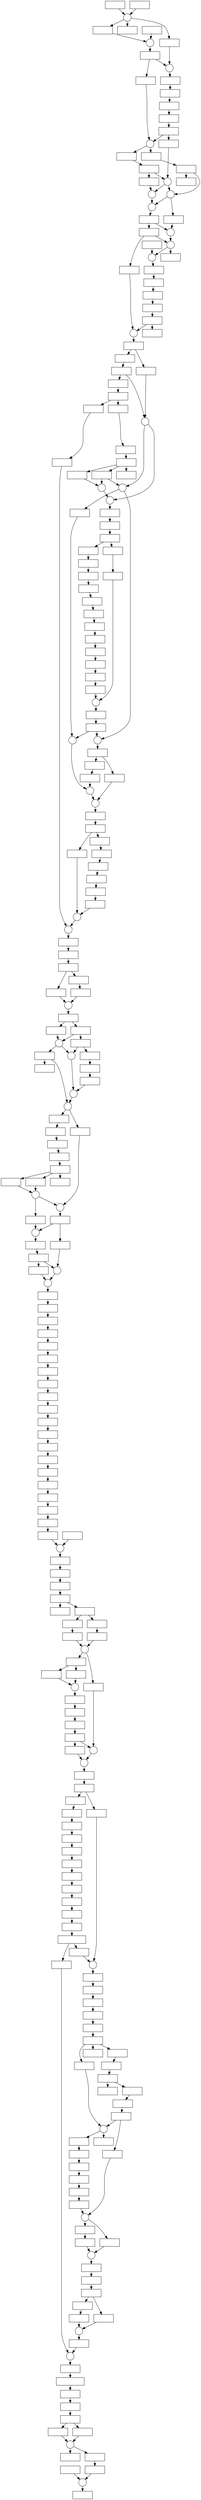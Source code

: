 digraph "monotone-viz"
{
  graph [ranksep="0.25"] ;
  node [label=""] ;
  node [shape=box, width = 1.000000, height = 0.388889] ;
  "040ebb72c5f0c99c1c9675699a8d0ba7eabe0f71" ;
  "0476f60d2861a00955438d30cc72a6ea767b62d6" ;
  "05510c9e5236dcbd895cfc38ece8657d4ab80b7e" ;
  "07b58d2bb24260d225e7a90785dd5b9f4e02d1f6" ;
  "080ee093eb6d7c90888796128f50957659e79361" ;
  "0a34124440fc3822d85f2734e8ef812365faf056" ;
  "0abab2a67f3a4367cfd9b95ac448ac8bf301efeb" ;
  "0b5815b1b28b76e33e7c916fb8671aa0d7d29802" ;
  "0babed9b3766abde1450820516e155a6dccdb394" ;
  "0d53349ddb2728ddf1342cdfe69810840bef5252" ;
  "0d6e22fa2a59bb3dae7ec106c264bdfecd23183a" ;
  "0f06cb33c103c9cc1bf352170d26552d9a767574" ;
  "0f4e7bb3e726c468d7669e97a4474b012e5bf19b" ;
  "0ff64459eb141c693a5ef25eac4e91b8c104336a" ;
  "10c6c2ba4e0e3fdd9fd5a5426eee155e17568288" ;
  "1125b0c7388815ff0252e5d360ffbcaa3aab47f4" ;
  "11f015f795c53851dcfb69946bb3fb2fe0109981" ;
  "1232bf88de30adbb17c4469bc6df20b41d7fcf77" ;
  "1476420aff237c0c3f99a2eb295dffa1942b0e4b" ;
  "15f0c620b7e35edcebf961bd954230e62e481db8" ;
  "161846887551b183fc44a38d436b83c87e2d8898" ;
  "17da5b560adef7c64d1a56c64021f237668f3bf2" ;
  "184cc3078b0970758c44f63a2f4e8378474b3ab5" ;
  "18728d789ff76153a04e5f39df1ceb9d4c5ecb5b" ;
  "198e9ece970b4ba85df69b0d3c35763c13b683d9" ;
  "1a84c48322fbab0ebdf1d824918f67c6ff109f10" ;
  "1a8afa25119c9c88dfd031c7fd834f6f99507ecf" ;
  "1aecddc6c82d8777d59182e5bada25eb3c53439f" ;
  "1f1214cce709f906b363d9981a1d3fe0849f1428" ;
  "1f28e7fd203af9ae785353b555f5bf83aa93b02c" ;
  "1f38b848eb70b3a0fab8ec4b9cfb33b160c128e6" ;
  "201865bdf90c29bd7320f4b177aedf69e18a0b6c" ;
  "2171d59b42aecf7ea82da81f2cfa7dae993aca45" ;
  "22c93bf74dc7964c462343392f1351df0c6a8a9f" ;
  "242526ef6de1b29c99af279796962202810de936" ;
  "2913f951a9b32aad037cecbacf0967fb15f0c858" ;
  "2a3bc237570e98a72f244503fb20fd24045e750a" ;
  "2a5edced15709300ba6d36b9194e214bc742b611" ;
  "2da92deb94cb5eed0a3d243cc15b8a1af2060253" ;
  "2da995c97cb3b095438b7683a5438ac14bef6565" ;
  "2f495222753d2649c3ae08718bd4f70328a0598e" ;
  "2fa8595b4d5e46b7db6cf5e029c3d8a7f66d29db" ;
  "2ffe07201993b0a112e2a2e4a7eb0faadce58f27" ;
  "330226908bd09cd9ec30104cc1c3724dd1c64c75" ;
  "34104b4f6e92270dc01313963985463a1a804123" ;
  "34695bf4b60893fa006401a574f613399a18a732" ;
  "349cba3a5a942dd832dc376249a05f0994bb8387" ;
  "379e75b9c4142389b0d0983ab209a00486c79176" ;
  "3836166c60e4ab6cbdceb302f0958b09a7f51992" ;
  "3a7ccb2898fbd5ae4c670bef40bb080849bb2bdb" ;
  "3c8d08bd9a99133679758fd4bd58ad0c00e99214" ;
  "3e33a2984f353ebdf3c7040394b5e821f44d282b" ;
  "3e8ce4163d86ae905e572304def56bb3df952230" ;
  "3ed44e41b6047258d7d471ceefc250f5d9962027" ;
  "3edc4f6c18a389f15d82086b473a2fe4c17b0523" ;
  "3f59de89ac0f6e4c6f41d8e0d96030ba8aa7d8e0" ;
  "3fd27d17d158d802bae354650b29c4857d300b7d" ;
  "41ba2378790c7937e8e46c8c9ed59658178d8a71" ;
  "424e1cf5155ae4473250978ae6b7e44e12775741" ;
  "43f1f7d80ac31a317f93e7379442eec46e499d3c" ;
  "4513a8e58980d8d46cc4aa1be6acc8870aa9ddcc" ;
  "45e335e89fbb33897ac9ead5a162e392d008cc6e" ;
  "46013a53e7e1f27c7be1e4089825d0b4de8872e3" ;
  "461c5dc33e94d1ab77c91d025a3c870836ef9a6f" ;
  "46dd749bd778dc053a98382b84338b635f2e6805" ;
  "46e79897e3cbbf90d253d0b798eaec81de4b77a6" ;
  "480e86117612575907fb0302a57ac6cffcc88ed6" ;
  "4a2b5a818b584a00cb09e5a820e99d6c5ce6a5ae" ;
  "4c3909f6c8ec3bc4820b77fcc10b751ea1358ac8" ;
  "4dccb3ca42f793c7bbd07a59eaa497511d966f27" ;
  "4e408d289fcce0543750092cce75edb264ff9230" ;
  "50041d6eb6ae10f4b9501c556bcb85fec162a9a0" ;
  "5475d4cba773600738c6c404b8fda7b0aa05f907" ;
  "54ecf6cf085c63cc3dbc96cd6704a52e4e76b0c1" ;
  "57f58c0faae2addca6f41f22400098d14ebc1296" ;
  "5a85d8e334f7b950a59419beb018e6d8ec7f06e1" ;
  "5f0326c5cd9fa00ba6116fd75bacdf00b95b5c67" ;
  "63361f1c30b0d8e84bbe32b758414e36fdb786e6" ;
  "64f02e83453a17194aceb956f6a3c50e03f57c01" ;
  "66fe9bc643448e5369fd82e5c235c1158afd2297" ;
  "69b28a7e882273cf3771f5ae6da397ee6dc2e113" ;
  "6a8e52e519bb097ed1a3ac0c30c5f43401bb6e42" ;
  "6ae0f55bd126d9eca9e740b20d40d8e3d1090d85" ;
  "6d6b152582351436cef4c8021cf86080acd80b81" ;
  "6d81e67d2280000259fcdcaa5fe2fccca93e5715" ;
  "6ed4f2bff517a429f3b4d17368028cee17cd150d" ;
  "70230559a9f88f2df47217c4cc6a27d8a3160a45" ;
  "720f3cf44afed9e3580aa96b3d2067c8e4c311f9" ;
  "766116316ed9a8eb11c1023949ea4bf8ed20d0e1" ;
  "76e258cbfd07a8a72856d493d292b55b356c8ccc" ;
  "777d3979be52c05f686edf57ad160611e9efae78" ;
  "77ef9a2989aae5e9ad7844c1d30c759118c68ed5" ;
  "78500353f43d154c3f97c37a5908a3fe419a257c" ;
  "7ac4fa1ee120a3a46bfa10fb791fdd75f015ea35" ;
  "7bf6c45fc77ccc78a61da5d1656f451b797a4165" ;
  "7ca8bcec608aa42e82c12a9fa91f7a61b64a3fc3" ;
  "7da8a5b514db306d7897be4f5b5e08787198e486" ;
  "7f7ddfdeaaa5c1f0257ba1ee6e858472d2c849af" ;
  "80d9f5b91c15209d763cf9704554011525380aba" ;
  "82f8de0b76fe48f55a5bb39b7aca931a6cc9cf19" ;
  "8313738ccc7884cf79fb1b3b66fe418f61b1e07a" ;
  "8408a13972919de636dd4b1d4c279d3156a50226" ;
  "8430bbb2ceb2e334748f4db790064b77d8c33598" ;
  "84326b08549d3ec19135600f437a6b5346a225ca" ;
  "843c41f94e6f18be7bd60f688c8bd2a8b3695624" ;
  "852525cb46c3c10969a6b95c2af75f090cbdf796" ;
  "852ec3229dba8831b69aad3f1296c7f05e14dce1" ;
  "87662952163c2e33ddbd38b5e93e28fd581e460b" ;
  "88ecc8defcde02f5d92cd4763dc93e104b1b6c1e" ;
  "8b205b55e07269fcf57a2896f81002a8a355e244" ;
  "8b25d939b6042b9d25645ef1d3abc77c67493f41" ;
  "8cc12c764e623f97f6ed7879deb0073460aa217d" ;
  "8d88bfe982b21e4d39d0a6311eaedbcf9e1f1e1e" ;
  "909d15f3717fe1405c16c429e3991fea93a05d45" ;
  "909db8e7eec54883864d892b8439513994b4bd38" ;
  "917526a2db49bd943222be2994436846a37f9828" ;
  "93907be535ce06c8d69270006261158843e1fe96" ;
  "949dccef23cf727c3e12eec52b33b58fd4014ddc" ;
  "94f8ecff17c051478a5c7707ecc7bf747efe24aa" ;
  "9585003f5b0f61252b37af0e919d61aafefcccd1" ;
  "95899d272ab89f5804cdbee5371400be54977dae" ;
  "96bc8f5b45defa1ee7cbc1e67e443b2055e74e5d" ;
  "96cadeffbf56102018baa43daebecdf81653e13b" ;
  "974a99000c5b1491bb87a777a19ddbd936349fd3" ;
  "999702f683cbaf0bf78b7bb8bd3b92f61143ff77" ;
  "9a07978b4c5f15041096fecc6b4e7a91af3f90e5" ;
  "9bbef0b36a5b26f371132d6359279867146f6aff" ;
  "9c54c04e70b22da8b318f3b2c7c8e01095950e80" ;
  "9db3d392d234e10f0d12b792b1e8c2c3640c5c3d" ;
  "9e2b92b54d39e34a7aed8c103fabc2b84ab63963" ;
  "9e8cc109933f1832f62fed6d63b19746af3ea2a5" ;
  "a12108115b1ba91ab5bc3cb58700f35c93fa18b0" ;
  "a48da73bc5f3cf2d7c45bce0abb6466526f2c306" ;
  "a7f4952f6ed8518c24c06c45a69891eed4a05a73" ;
  "a7fbf80bccb52e9238b1928b2a45a533dd558903" ;
  "aa2e51212852125458ac0f3ffca25ac8f8853cad" ;
  "aa55209dc7aed988d549e3f0b869111c3d37df19" ;
  "adcb6814dfa4e5cfc578dfd47595d83d42ea35ee" ;
  "add275e5fdb0824361d4a2fa15049281e7ada52e" ;
  "ae107ea87b39700def1589acbd0cc048bde2abd4" ;
  "af53f9edc10f072734e526a5f28848d9396b1c2a" ;
  "b0e70f5785dda454a2525255c60d39867c522f9a" ;
  "b1475e5482f7e20f5b4e6eb9b737e5e124ef77cc" ;
  "b1ba5ae45d6071193bed30bfe5139b1ead3747b2" ;
  "b1cec3176fd56af29275c2b620f8766b4382eec8" ;
  "b2f8b71bd97fbe79f46cee486f25c65850e5cbda" ;
  "b549070f1e2d6c550b118672048fe1aa8ad1d2a4" ;
  "b6617e1b3fb9496a9aedf733e6f463a49c3475e8" ;
  "bbc612f48fa121e2cb062c273fce8bbaaf23cd14" ;
  "bcbbd3a7d2254820320d6aa2672f9eac8406a25f" ;
  "bd17dfdd8efa2f95fb7976446809215e80475089" ;
  "c0aeaec98b3252f78e226de4fac383e196006ee3" ;
  "c2de1dbfe651d26a0d0a33d43c50444583c5dad8" ;
  "c387a09736423176ef98ed3049ea3fc98429c11c" ;
  "c47748c78b02224bb26693992713bec8f2c0e132" ;
  "c55df619fe2c5195c236f8d67f99ab05dd5d03a4" ;
  "c7b1f8774900b7533f412c679793003bed133098" ;
  "c8284bfdadeae01d02c71956fa7f5cc69f7e1d80" ;
  "c9da91621461074e4b8c6dfcc26e71b3e88a1cde" ;
  "c9ffb585ebfb2bc748ac0245d9b7c59ffd234f1c" ;
  "ca23b892055464acca32b0348b20b5fedd742567" ;
  "ca97ae08099137963173a4f9a3b021a170cfd978" ;
  "ca9e27455b19faae0b4381613a18dec47a46b1de" ;
  "cad7f615101f590c24ebfb61eff7106921c07150" ;
  "cbad3c291b6bfeab8b03a9851f41208ddfb2baf5" ;
  "ce09d40deb86ac02d52d1933ce6a10f0abaf5d0a" ;
  "ce561e1b7363860920f13475281150d71b4c47dc" ;
  "cf47b20159f4f5edb098fe094f7f205ee3b99114" ;
  "cf554a6d9cbed5b6b61d92ca704f063d063db59d" ;
  "d00f13872563f43cb7992d99b8118c98e28178a0" ;
  "d13faf545169fbdc10498f908a65ef88d74bd4f8" ;
  "d1ccfb99708d282df86ae0a582d8b545f39061f4" ;
  "d24b59732a5b3293592457cba013c8f8b716a875" ;
  "d2c4c09652d976e13691eb122650fd06c250c998" ;
  "d2d539af06eb22be04aabb884b41704320311761" ;
  "d7fe15cca8511fd68ca7b826153c491d1c8e9e55" ;
  "da98d1c63644cb30105323de4ad19c1b85c9251c" ;
  "dbf1e19b76649288d265283404f8a63c2a6fda9c" ;
  "dbf38fd6d5265df467a88a468d110bcc039c2367" ;
  "dd4fd4621afa622d8ec3cb4da71f50e504e8da5c" ;
  "ddafd71028e3fe6338dc5645bb0d8dcbac3f61d7" ;
  "e071526ac9b3f68d869dba38d365a7d3c1dee781" ;
  "e1324a4f515691b89da79ac2d251b7f6d97c91be" ;
  "e4293b600058fbd5bfe2840074380ba37200d8df" ;
  "e4c54735444aff308036f60d0fc2e59fd47ab46d" ;
  "e5407c17e0e11a218354b9a619e9c8a8b3f1e6f5" ;
  "e66fd70699161ca686282023656ffea37df9a327" ;
  "e6bce8abbeedf2addb38f7215c725a17e10326a7" ;
  "e6e85001b7aeed7e6d913e27130fd42d9b3273ff" ;
  "e81541ab929d3fbc5af0240966066387f7cb5c0a" ;
  "e82382ccb5787a7d341a73bf6664c0fcab04baca" ;
  "e9050a52aca116caf5d1859785856358b32548fd" ;
  "e933dbf7a01b9061a42bb9b094b07a39a6b85fcf" ;
  "ea1ae26a9be7c89e8f8641c78c08488f96b7d38e" ;
  "ea4d30c70b38ca16d9ce861394847b0b9665e837" ;
  "ea98022bb6c2cc439e13202582cc09e59559429e" ;
  "f081254ddf35408daac703add6d6c6091bfc5071" ;
  "f18abebdb994c4c72fb9c0d19c166876664fe366" ;
  "f4298c8c4fd8b3910152fb2b3207e6c57fa7db41" ;
  "f46afd0822508f8aa8d2b91f52105e741d801fc6" ;
  "f5192e3462317ea5f6be6df6226d28f39c5610cd" ;
  "f67a803c86790a0b7e9314c90a1269990358d9bb" ;
  "f8cbaacd6172e24de840a4b9326ca1ed58a92f54" ;
  "f912077852473f431a451da7d2e4b2402dabe442" ;
  "f954b59c8835e2fdf9842b9e67a0a26ddd5f5dc4" ;
  "faedacd72b287a5d15d1c7a7c753d4076d131ecb" ;
  "fb0e168379d4fd990a9e800bb821ea3bba824f67" ;
  "fe0a490a602c46a6c3e0668da5df58dd1c6ab1ea" ;
  "ff4211218fda1c066b669b9a6bdf91a4cd44da9f" ;
  "7a4832143b3146ca89f5cb91e0e571d05e29d4b9" [width = 1.41667] ;
  "ddc6546051abf6475c40a3fdba272e2f82a40e94" [width = 1.41667] ;
  node [shape=circle, width = 0.388889, height = 0.388889] ;
  "029698fc606ca1a582118f3214a735ad2afbd87f" ;
  "04766db8e363880fd1d50692d793661d9f4fdcf4" ;
  "184259296d94033bb62d0775bb0288efefe917d1" ;
  "19d65d2a007f5435e0b2b2a31e796fad7e4677c9" ;
  "1b02f20a7da045ed9341fa84f8c8b5187e85a5e0" ;
  "269ae5d8ade5e06e908c35daceaf5fd644c9e758" ;
  "31dc9889d2a9a1fecc4acf1abb8703aec3ea9113" ;
  "328fc288f8bfb5934b7f4998646075fbf24b77a0" ;
  "3ace4b3c641e37e75ec1075446ed53da14366474" ;
  "4414107ba9795428d6fa457355d39d4d040dcfae" ;
  "44b979e9198d8365fd041e8de60837136958de50" ;
  "477bfc9cc10e39725d3de0bfc199df19d54a223d" ;
  "51ee874dead671aaa2ad00fd001bd340176728f1" ;
  "65235b660e96b3c5f41cca142ab93f97c7178796" ;
  "686bad2129bc3b75b2e74df2f1bdcd74c86bdc68" ;
  "6c12b62baa30a1abbe32e8d0463337b8a03eb8af" ;
  "6dbb420cf3c5c737025ed560e4a78630bcb38c7f" ;
  "764d710205aaaa16064234311742814b7c21e81f" ;
  "821bdbb6e7dccef5f2565788534566306f400601" ;
  "8f2d1906d6e8dcb6a3b46ef018d1305fed2be024" ;
  "922b6dce814be6829a0f4334b055313717dc2cbd" ;
  "93dabf141b8aeb3cc5b0c14c80bedbebec0be114" ;
  "953470ec92a0f8b13cde384ce5b50a5622a4a14d" ;
  "97294a6260b662c53124a79e85c13139511bb472" ;
  "97595a2f1ea4f2b5481627c010e17b8f1dde99ba" ;
  "9876dec7bf61b6f9052654dc10a97efafbf2c747" ;
  "9978630d8442e03b510d8d3c6ad38f666932fdf6" ;
  "9b49fc5e7431595b512ab3683a6a70771b181791" ;
  "9e1b20859366f2e00e634c7e2a84c3da43283ee1" ;
  "a65e6c5f1971b7b3a387fe9bb60a788da30d22ac" ;
  "a8010107fe1682afbc7157fc8cad69a29cf9bfb7" ;
  "b173b86b5764159ecddb767345e7bf474fcc3e3e" ;
  "b9fc8abe22a7cf0cc078580623458e92fe6501fe" ;
  "ba4bb293e9630c176dad776c1fabfca53c1992be" ;
  "c1e4a141800f0d0eea93512508ae34c4f6a1dc19" ;
  "c3b70b47741c60cae1c9eddb2cba0d2ccfbfe7c4" ;
  "c7263c0b196c0e53e3cafac609f1cabcabe26516" ;
  "c99c5bbc9244035e6ad7a5a4f6e4a15e38727d1a" ;
  "cef7a2d9c06e0b96648cce7980c5e700b93f5add" ;
  "dab9738fd4dcd3dd63ff47d48c329121fb51ff22" ;
  "e3f24d942d75f9e7f26fe0fe28e56d86d5be0bc3" ;
  "e54870f025bdb6d829a7326b55b495fd88cffb62" ;
  "e9428d616a7169946b2d9e57541b38c0ec24f210" ;
  "f0eecd8bc9e0a7836267930fdd67fcc074c61081" ;
  "fab371cba3059245d5eca32853375a3ce4e5a369" ;
  "fef0902161339786df4b1d7a9ab10a59d1a42c12" ;
  subgraph heads {
    rank = sink ;
  }
  "029698fc606ca1a582118f3214a735ad2afbd87f" -> "040ebb72c5f0c99c1c9675699a8d0ba7eabe0f71" ;
  "029698fc606ca1a582118f3214a735ad2afbd87f" -> "c1e4a141800f0d0eea93512508ae34c4f6a1dc19" ;
  "040ebb72c5f0c99c1c9675699a8d0ba7eabe0f71" -> "46013a53e7e1f27c7be1e4089825d0b4de8872e3" [weight = 4] ;
  "040ebb72c5f0c99c1c9675699a8d0ba7eabe0f71" -> "8f2d1906d6e8dcb6a3b46ef018d1305fed2be024" ;
  "04766db8e363880fd1d50692d793661d9f4fdcf4" -> "87662952163c2e33ddbd38b5e93e28fd581e460b" ;
  "0476f60d2861a00955438d30cc72a6ea767b62d6" -> "ff4211218fda1c066b669b9a6bdf91a4cd44da9f" ;
  "07b58d2bb24260d225e7a90785dd5b9f4e02d1f6" -> "e9428d616a7169946b2d9e57541b38c0ec24f210" ;
  "080ee093eb6d7c90888796128f50957659e79361" -> "6d81e67d2280000259fcdcaa5fe2fccca93e5715" ;
  "080ee093eb6d7c90888796128f50957659e79361" -> "9978630d8442e03b510d8d3c6ad38f666932fdf6" ;
  "0a34124440fc3822d85f2734e8ef812365faf056" -> "949dccef23cf727c3e12eec52b33b58fd4014ddc" ;
  "0abab2a67f3a4367cfd9b95ac448ac8bf301efeb" -> "349cba3a5a942dd832dc376249a05f0994bb8387" ;
  "0b5815b1b28b76e33e7c916fb8671aa0d7d29802" -> "764d710205aaaa16064234311742814b7c21e81f" ;
  "0b5815b1b28b76e33e7c916fb8671aa0d7d29802" -> "b9fc8abe22a7cf0cc078580623458e92fe6501fe" ;
  "0babed9b3766abde1450820516e155a6dccdb394" -> "43f1f7d80ac31a317f93e7379442eec46e499d3c" ;
  "0babed9b3766abde1450820516e155a6dccdb394" -> "76e258cbfd07a8a72856d493d292b55b356c8ccc" ;
  "0d53349ddb2728ddf1342cdfe69810840bef5252" -> "8430bbb2ceb2e334748f4db790064b77d8c33598" ;
  "0d6e22fa2a59bb3dae7ec106c264bdfecd23183a" -> "b1475e5482f7e20f5b4e6eb9b737e5e124ef77cc" ;
  "0f06cb33c103c9cc1bf352170d26552d9a767574" -> "18728d789ff76153a04e5f39df1ceb9d4c5ecb5b" ;
  "0f4e7bb3e726c468d7669e97a4474b012e5bf19b" -> "04766db8e363880fd1d50692d793661d9f4fdcf4" ;
  "0ff64459eb141c693a5ef25eac4e91b8c104336a" -> "c9ffb585ebfb2bc748ac0245d9b7c59ffd234f1c" ;
  "10c6c2ba4e0e3fdd9fd5a5426eee155e17568288" -> "974a99000c5b1491bb87a777a19ddbd936349fd3" ;
  "1125b0c7388815ff0252e5d360ffbcaa3aab47f4" -> "1b02f20a7da045ed9341fa84f8c8b5187e85a5e0" ;
  "11f015f795c53851dcfb69946bb3fb2fe0109981" -> "3fd27d17d158d802bae354650b29c4857d300b7d" ;
  "1232bf88de30adbb17c4469bc6df20b41d7fcf77" -> "97595a2f1ea4f2b5481627c010e17b8f1dde99ba" ;
  "1476420aff237c0c3f99a2eb295dffa1942b0e4b" -> "ca9e27455b19faae0b4381613a18dec47a46b1de" ;
  "15f0c620b7e35edcebf961bd954230e62e481db8" -> "2a5edced15709300ba6d36b9194e214bc742b611" ;
  "161846887551b183fc44a38d436b83c87e2d8898" -> "3e33a2984f353ebdf3c7040394b5e821f44d282b" ;
  "17da5b560adef7c64d1a56c64021f237668f3bf2" -> "31dc9889d2a9a1fecc4acf1abb8703aec3ea9113" ;
  "184259296d94033bb62d0775bb0288efefe917d1" -> "8313738ccc7884cf79fb1b3b66fe418f61b1e07a" ;
  "184cc3078b0970758c44f63a2f4e8378474b3ab5" -> "cf554a6d9cbed5b6b61d92ca704f063d063db59d" ;
  "18728d789ff76153a04e5f39df1ceb9d4c5ecb5b" -> "3edc4f6c18a389f15d82086b473a2fe4c17b0523" ;
  "18728d789ff76153a04e5f39df1ceb9d4c5ecb5b" -> "4dccb3ca42f793c7bbd07a59eaa497511d966f27" [weight = 4] ;
  "18728d789ff76153a04e5f39df1ceb9d4c5ecb5b" -> "b1ba5ae45d6071193bed30bfe5139b1ead3747b2" ;
  "198e9ece970b4ba85df69b0d3c35763c13b683d9" -> "1a84c48322fbab0ebdf1d824918f67c6ff109f10" ;
  "19d65d2a007f5435e0b2b2a31e796fad7e4677c9" -> "777d3979be52c05f686edf57ad160611e9efae78" ;
  "1a84c48322fbab0ebdf1d824918f67c6ff109f10" -> "d2d539af06eb22be04aabb884b41704320311761" ;
  "1a8afa25119c9c88dfd031c7fd834f6f99507ecf" -> "4414107ba9795428d6fa457355d39d4d040dcfae" ;
  "1a8afa25119c9c88dfd031c7fd834f6f99507ecf" -> "c47748c78b02224bb26693992713bec8f2c0e132" ;
  "1aecddc6c82d8777d59182e5bada25eb3c53439f" -> "22c93bf74dc7964c462343392f1351df0c6a8a9f" [weight = 4] ;
  "1aecddc6c82d8777d59182e5bada25eb3c53439f" -> "77ef9a2989aae5e9ad7844c1d30c759118c68ed5" [weight = 4] ;
  "1b02f20a7da045ed9341fa84f8c8b5187e85a5e0" -> "ddafd71028e3fe6338dc5645bb0d8dcbac3f61d7" ;
  "1f1214cce709f906b363d9981a1d3fe0849f1428" -> "cef7a2d9c06e0b96648cce7980c5e700b93f5add" ;
  "1f1214cce709f906b363d9981a1d3fe0849f1428" -> "f46afd0822508f8aa8d2b91f52105e741d801fc6" [weight = 4] ;
  "1f28e7fd203af9ae785353b555f5bf83aa93b02c" -> "c7b1f8774900b7533f412c679793003bed133098" ;
  "1f38b848eb70b3a0fab8ec4b9cfb33b160c128e6" -> "2a3bc237570e98a72f244503fb20fd24045e750a" ;
  "201865bdf90c29bd7320f4b177aedf69e18a0b6c" -> "6c12b62baa30a1abbe32e8d0463337b8a03eb8af" ;
  "201865bdf90c29bd7320f4b177aedf69e18a0b6c" -> "8cc12c764e623f97f6ed7879deb0073460aa217d" ;
  "2171d59b42aecf7ea82da81f2cfa7dae993aca45" -> "080ee093eb6d7c90888796128f50957659e79361" ;
  "22c93bf74dc7964c462343392f1351df0c6a8a9f" -> "0f06cb33c103c9cc1bf352170d26552d9a767574" [minlen = 5] ;
  "242526ef6de1b29c99af279796962202810de936" -> "cad7f615101f590c24ebfb61eff7106921c07150" ;
  "269ae5d8ade5e06e908c35daceaf5fd644c9e758" -> "0a34124440fc3822d85f2734e8ef812365faf056" ;
  "2913f951a9b32aad037cecbacf0967fb15f0c858" -> "7ac4fa1ee120a3a46bfa10fb791fdd75f015ea35" ;
  "2a3bc237570e98a72f244503fb20fd24045e750a" -> "379e75b9c4142389b0d0983ab209a00486c79176" ;
  "2a5edced15709300ba6d36b9194e214bc742b611" -> "e6e85001b7aeed7e6d913e27130fd42d9b3273ff" ;
  "2da92deb94cb5eed0a3d243cc15b8a1af2060253" -> "477bfc9cc10e39725d3de0bfc199df19d54a223d" ;
  "2da995c97cb3b095438b7683a5438ac14bef6565" -> "07b58d2bb24260d225e7a90785dd5b9f4e02d1f6" ;
  "2f495222753d2649c3ae08718bd4f70328a0598e" -> "ea98022bb6c2cc439e13202582cc09e59559429e" ;
  "2fa8595b4d5e46b7db6cf5e029c3d8a7f66d29db" -> "10c6c2ba4e0e3fdd9fd5a5426eee155e17568288" ;
  "2ffe07201993b0a112e2a2e4a7eb0faadce58f27" -> "9e1b20859366f2e00e634c7e2a84c3da43283ee1" ;
  "31dc9889d2a9a1fecc4acf1abb8703aec3ea9113" -> "8d88bfe982b21e4d39d0a6311eaedbcf9e1f1e1e" [weight = 4] ;
  "31dc9889d2a9a1fecc4acf1abb8703aec3ea9113" -> "a12108115b1ba91ab5bc3cb58700f35c93fa18b0" ;
  "328fc288f8bfb5934b7f4998646075fbf24b77a0" -> "05510c9e5236dcbd895cfc38ece8657d4ab80b7e" [weight = 4] ;
  "328fc288f8bfb5934b7f4998646075fbf24b77a0" -> "2da92deb94cb5eed0a3d243cc15b8a1af2060253" ;
  "328fc288f8bfb5934b7f4998646075fbf24b77a0" -> "96bc8f5b45defa1ee7cbc1e67e443b2055e74e5d" ;
  "330226908bd09cd9ec30104cc1c3724dd1c64c75" -> "e9428d616a7169946b2d9e57541b38c0ec24f210" ;
  "34104b4f6e92270dc01313963985463a1a804123" -> "269ae5d8ade5e06e908c35daceaf5fd644c9e758" ;
  "34695bf4b60893fa006401a574f613399a18a732" -> "97595a2f1ea4f2b5481627c010e17b8f1dde99ba" ;
  "349cba3a5a942dd832dc376249a05f0994bb8387" -> "b173b86b5764159ecddb767345e7bf474fcc3e3e" ;
  "379e75b9c4142389b0d0983ab209a00486c79176" -> "0f4e7bb3e726c468d7669e97a4474b012e5bf19b" ;
  "379e75b9c4142389b0d0983ab209a00486c79176" -> "45e335e89fbb33897ac9ead5a162e392d008cc6e" ;
  "3836166c60e4ab6cbdceb302f0958b09a7f51992" -> "41ba2378790c7937e8e46c8c9ed59658178d8a71" ;
  "3836166c60e4ab6cbdceb302f0958b09a7f51992" -> "5a85d8e334f7b950a59419beb018e6d8ec7f06e1" ;
  "3836166c60e4ab6cbdceb302f0958b09a7f51992" -> "c9da91621461074e4b8c6dfcc26e71b3e88a1cde" [weight = 4] ;
  "3a7ccb2898fbd5ae4c670bef40bb080849bb2bdb" -> "66fe9bc643448e5369fd82e5c235c1158afd2297" ;
  "3ace4b3c641e37e75ec1075446ed53da14366474" -> "ca23b892055464acca32b0348b20b5fedd742567" ;
  "3c8d08bd9a99133679758fd4bd58ad0c00e99214" -> "d24b59732a5b3293592457cba013c8f8b716a875" ;
  "3e33a2984f353ebdf3c7040394b5e821f44d282b" -> "2ffe07201993b0a112e2a2e4a7eb0faadce58f27" ;
  "3e33a2984f353ebdf3c7040394b5e821f44d282b" -> "843c41f94e6f18be7bd60f688c8bd2a8b3695624" ;
  "3e8ce4163d86ae905e572304def56bb3df952230" -> "44b979e9198d8365fd041e8de60837136958de50" ;
  "3ed44e41b6047258d7d471ceefc250f5d9962027" -> "2171d59b42aecf7ea82da81f2cfa7dae993aca45" ;
  "3ed44e41b6047258d7d471ceefc250f5d9962027" -> "88ecc8defcde02f5d92cd4763dc93e104b1b6c1e" ;
  "3edc4f6c18a389f15d82086b473a2fe4c17b0523" -> "93dabf141b8aeb3cc5b0c14c80bedbebec0be114" ;
  "3edc4f6c18a389f15d82086b473a2fe4c17b0523" -> "953470ec92a0f8b13cde384ce5b50a5622a4a14d" ;
  "3f59de89ac0f6e4c6f41d8e0d96030ba8aa7d8e0" -> "e54870f025bdb6d829a7326b55b495fd88cffb62" ;
  "3fd27d17d158d802bae354650b29c4857d300b7d" -> "c3b70b47741c60cae1c9eddb2cba0d2ccfbfe7c4" ;
  "41ba2378790c7937e8e46c8c9ed59658178d8a71" -> "1476420aff237c0c3f99a2eb295dffa1942b0e4b" ;
  "424e1cf5155ae4473250978ae6b7e44e12775741" -> "184259296d94033bb62d0775bb0288efefe917d1" ;
  "43f1f7d80ac31a317f93e7379442eec46e499d3c" -> "54ecf6cf085c63cc3dbc96cd6704a52e4e76b0c1" ;
  "4414107ba9795428d6fa457355d39d4d040dcfae" -> "f0eecd8bc9e0a7836267930fdd67fcc074c61081" ;
  "44b979e9198d8365fd041e8de60837136958de50" -> "9876dec7bf61b6f9052654dc10a97efafbf2c747" ;
  "45e335e89fbb33897ac9ead5a162e392d008cc6e" -> "adcb6814dfa4e5cfc578dfd47595d83d42ea35ee" ;
  "461c5dc33e94d1ab77c91d025a3c870836ef9a6f" -> "f8cbaacd6172e24de840a4b9326ca1ed58a92f54" ;
  "46dd749bd778dc053a98382b84338b635f2e6805" -> "4c3909f6c8ec3bc4820b77fcc10b751ea1358ac8" ;
  "46e79897e3cbbf90d253d0b798eaec81de4b77a6" -> "a48da73bc5f3cf2d7c45bce0abb6466526f2c306" ;
  "477bfc9cc10e39725d3de0bfc199df19d54a223d" -> "999702f683cbaf0bf78b7bb8bd3b92f61143ff77" ;
  "480e86117612575907fb0302a57ac6cffcc88ed6" -> "19d65d2a007f5435e0b2b2a31e796fad7e4677c9" ;
  "4c3909f6c8ec3bc4820b77fcc10b751ea1358ac8" -> "c7263c0b196c0e53e3cafac609f1cabcabe26516" ;
  "4e408d289fcce0543750092cce75edb264ff9230" -> "a8010107fe1682afbc7157fc8cad69a29cf9bfb7" ;
  "50041d6eb6ae10f4b9501c556bcb85fec162a9a0" -> "3a7ccb2898fbd5ae4c670bef40bb080849bb2bdb" ;
  "51ee874dead671aaa2ad00fd001bd340176728f1" -> "686bad2129bc3b75b2e74df2f1bdcd74c86bdc68" ;
  "5475d4cba773600738c6c404b8fda7b0aa05f907" -> "65235b660e96b3c5f41cca142ab93f97c7178796" ;
  "54ecf6cf085c63cc3dbc96cd6704a52e4e76b0c1" -> "f081254ddf35408daac703add6d6c6091bfc5071" ;
  "57f58c0faae2addca6f41f22400098d14ebc1296" -> "029698fc606ca1a582118f3214a735ad2afbd87f" ;
  "57f58c0faae2addca6f41f22400098d14ebc1296" -> "e9050a52aca116caf5d1859785856358b32548fd" ;
  "5a85d8e334f7b950a59419beb018e6d8ec7f06e1" -> "6c12b62baa30a1abbe32e8d0463337b8a03eb8af" ;
  "5f0326c5cd9fa00ba6116fd75bacdf00b95b5c67" -> "9e1b20859366f2e00e634c7e2a84c3da43283ee1" ;
  "63361f1c30b0d8e84bbe32b758414e36fdb786e6" -> "d00f13872563f43cb7992d99b8118c98e28178a0" ;
  "64f02e83453a17194aceb956f6a3c50e03f57c01" -> "9b49fc5e7431595b512ab3683a6a70771b181791" ;
  "65235b660e96b3c5f41cca142ab93f97c7178796" -> "19d65d2a007f5435e0b2b2a31e796fad7e4677c9" ;
  "66fe9bc643448e5369fd82e5c235c1158afd2297" -> "917526a2db49bd943222be2994436846a37f9828" ;
  "686bad2129bc3b75b2e74df2f1bdcd74c86bdc68" -> "9c54c04e70b22da8b318f3b2c7c8e01095950e80" ;
  "69b28a7e882273cf3771f5ae6da397ee6dc2e113" -> "686bad2129bc3b75b2e74df2f1bdcd74c86bdc68" ;
  "6a8e52e519bb097ed1a3ac0c30c5f43401bb6e42" -> "9a07978b4c5f15041096fecc6b4e7a91af3f90e5" ;
  "6ae0f55bd126d9eca9e740b20d40d8e3d1090d85" -> "b173b86b5764159ecddb767345e7bf474fcc3e3e" ;
  "6c12b62baa30a1abbe32e8d0463337b8a03eb8af" -> "cbad3c291b6bfeab8b03a9851f41208ddfb2baf5" ;
  "6c12b62baa30a1abbe32e8d0463337b8a03eb8af" -> "d7fe15cca8511fd68ca7b826153c491d1c8e9e55" [weight = 4] ;
  "6d81e67d2280000259fcdcaa5fe2fccca93e5715" -> "1aecddc6c82d8777d59182e5bada25eb3c53439f" ;
  "6dbb420cf3c5c737025ed560e4a78630bcb38c7f" -> "821bdbb6e7dccef5f2565788534566306f400601" ;
  "6ed4f2bff517a429f3b4d17368028cee17cd150d" -> "4414107ba9795428d6fa457355d39d4d040dcfae" ;
  "70230559a9f88f2df47217c4cc6a27d8a3160a45" -> "e82382ccb5787a7d341a73bf6664c0fcab04baca" [weight = 4] ;
  "70230559a9f88f2df47217c4cc6a27d8a3160a45" -> "fef0902161339786df4b1d7a9ab10a59d1a42c12" ;
  "720f3cf44afed9e3580aa96b3d2067c8e4c311f9" -> "9585003f5b0f61252b37af0e919d61aafefcccd1" ;
  "764d710205aaaa16064234311742814b7c21e81f" -> "44b979e9198d8365fd041e8de60837136958de50" ;
  "766116316ed9a8eb11c1023949ea4bf8ed20d0e1" -> "477bfc9cc10e39725d3de0bfc199df19d54a223d" ;
  "76e258cbfd07a8a72856d493d292b55b356c8ccc" -> "330226908bd09cd9ec30104cc1c3724dd1c64c75" ;
  "777d3979be52c05f686edf57ad160611e9efae78" -> "bcbbd3a7d2254820320d6aa2672f9eac8406a25f" ;
  "77ef9a2989aae5e9ad7844c1d30c759118c68ed5" -> "faedacd72b287a5d15d1c7a7c753d4076d131ecb" [minlen = 5] ;
  "78500353f43d154c3f97c37a5908a3fe419a257c" -> "70230559a9f88f2df47217c4cc6a27d8a3160a45" ;
  "7a4832143b3146ca89f5cb91e0e571d05e29d4b9" -> "242526ef6de1b29c99af279796962202810de936" ;
  "7ac4fa1ee120a3a46bfa10fb791fdd75f015ea35" -> "201865bdf90c29bd7320f4b177aedf69e18a0b6c" ;
  "7bf6c45fc77ccc78a61da5d1656f451b797a4165" -> "6dbb420cf3c5c737025ed560e4a78630bcb38c7f" ;
  "7ca8bcec608aa42e82c12a9fa91f7a61b64a3fc3" -> "63361f1c30b0d8e84bbe32b758414e36fdb786e6" ;
  "7da8a5b514db306d7897be4f5b5e08787198e486" -> "3ace4b3c641e37e75ec1075446ed53da14366474" ;
  "7f7ddfdeaaa5c1f0257ba1ee6e858472d2c849af" -> "852ec3229dba8831b69aad3f1296c7f05e14dce1" ;
  "7f7ddfdeaaa5c1f0257ba1ee6e858472d2c849af" -> "ce09d40deb86ac02d52d1933ce6a10f0abaf5d0a" ;
  "80d9f5b91c15209d763cf9704554011525380aba" -> "84326b08549d3ec19135600f437a6b5346a225ca" ;
  "821bdbb6e7dccef5f2565788534566306f400601" -> "1a8afa25119c9c88dfd031c7fd834f6f99507ecf" ;
  "82f8de0b76fe48f55a5bb39b7aca931a6cc9cf19" -> "93907be535ce06c8d69270006261158843e1fe96" ;
  "8313738ccc7884cf79fb1b3b66fe418f61b1e07a" -> "f5192e3462317ea5f6be6df6226d28f39c5610cd" ;
  "8408a13972919de636dd4b1d4c279d3156a50226" -> "aa2e51212852125458ac0f3ffca25ac8f8853cad" ;
  "8430bbb2ceb2e334748f4db790064b77d8c33598" -> "4513a8e58980d8d46cc4aa1be6acc8870aa9ddcc" [weight = 4] ;
  "8430bbb2ceb2e334748f4db790064b77d8c33598" -> "fb0e168379d4fd990a9e800bb821ea3bba824f67" ;
  "84326b08549d3ec19135600f437a6b5346a225ca" -> "0babed9b3766abde1450820516e155a6dccdb394" ;
  "843c41f94e6f18be7bd60f688c8bd2a8b3695624" -> "6a8e52e519bb097ed1a3ac0c30c5f43401bb6e42" ;
  "852525cb46c3c10969a6b95c2af75f090cbdf796" -> "c55df619fe2c5195c236f8d67f99ab05dd5d03a4" ;
  "852ec3229dba8831b69aad3f1296c7f05e14dce1" -> "9876dec7bf61b6f9052654dc10a97efafbf2c747" ;
  "87662952163c2e33ddbd38b5e93e28fd581e460b" -> "57f58c0faae2addca6f41f22400098d14ebc1296" ;
  "87662952163c2e33ddbd38b5e93e28fd581e460b" -> "b0e70f5785dda454a2525255c60d39867c522f9a" ;
  "88ecc8defcde02f5d92cd4763dc93e104b1b6c1e" -> "9978630d8442e03b510d8d3c6ad38f666932fdf6" ;
  "8b205b55e07269fcf57a2896f81002a8a355e244" -> "a8010107fe1682afbc7157fc8cad69a29cf9bfb7" ;
  "8b25d939b6042b9d25645ef1d3abc77c67493f41" -> "328fc288f8bfb5934b7f4998646075fbf24b77a0" ;
  "8cc12c764e623f97f6ed7879deb0073460aa217d" -> "97294a6260b662c53124a79e85c13139511bb472" ;
  "8f2d1906d6e8dcb6a3b46ef018d1305fed2be024" -> "15f0c620b7e35edcebf961bd954230e62e481db8" ;
  "8f2d1906d6e8dcb6a3b46ef018d1305fed2be024" -> "3f59de89ac0f6e4c6f41d8e0d96030ba8aa7d8e0" ;
  "909d15f3717fe1405c16c429e3991fea93a05d45" -> "31dc9889d2a9a1fecc4acf1abb8703aec3ea9113" ;
  "909db8e7eec54883864d892b8439513994b4bd38" -> "bd17dfdd8efa2f95fb7976446809215e80475089" ;
  "917526a2db49bd943222be2994436846a37f9828" -> "add275e5fdb0824361d4a2fa15049281e7ada52e" ;
  "922b6dce814be6829a0f4334b055313717dc2cbd" -> "1f38b848eb70b3a0fab8ec4b9cfb33b160c128e6" ;
  "93907be535ce06c8d69270006261158843e1fe96" -> "a7fbf80bccb52e9238b1928b2a45a533dd558903" ;
  "93dabf141b8aeb3cc5b0c14c80bedbebec0be114" -> "b9fc8abe22a7cf0cc078580623458e92fe6501fe" ;
  "93dabf141b8aeb3cc5b0c14c80bedbebec0be114" -> "e4293b600058fbd5bfe2840074380ba37200d8df" ;
  "949dccef23cf727c3e12eec52b33b58fd4014ddc" -> "7ca8bcec608aa42e82c12a9fa91f7a61b64a3fc3" ;
  "94f8ecff17c051478a5c7707ecc7bf747efe24aa" -> "b1cec3176fd56af29275c2b620f8766b4382eec8" ;
  "953470ec92a0f8b13cde384ce5b50a5622a4a14d" -> "fab371cba3059245d5eca32853375a3ce4e5a369" ;
  "9585003f5b0f61252b37af0e919d61aafefcccd1" -> "ba4bb293e9630c176dad776c1fabfca53c1992be" ;
  "95899d272ab89f5804cdbee5371400be54977dae" -> "1125b0c7388815ff0252e5d360ffbcaa3aab47f4" ;
  "95899d272ab89f5804cdbee5371400be54977dae" -> "bbc612f48fa121e2cb062c273fce8bbaaf23cd14" ;
  "96bc8f5b45defa1ee7cbc1e67e443b2055e74e5d" -> "a65e6c5f1971b7b3a387fe9bb60a788da30d22ac" ;
  "96cadeffbf56102018baa43daebecdf81653e13b" -> "ce561e1b7363860920f13475281150d71b4c47dc" ;
  "97294a6260b662c53124a79e85c13139511bb472" -> "0abab2a67f3a4367cfd9b95ac448ac8bf301efeb" ;
  "97294a6260b662c53124a79e85c13139511bb472" -> "6ae0f55bd126d9eca9e740b20d40d8e3d1090d85" ;
  "974a99000c5b1491bb87a777a19ddbd936349fd3" -> "46dd749bd778dc053a98382b84338b635f2e6805" ;
  "97595a2f1ea4f2b5481627c010e17b8f1dde99ba" -> "6d6b152582351436cef4c8021cf86080acd80b81" [weight = 4] ;
  "9876dec7bf61b6f9052654dc10a97efafbf2c747" -> "161846887551b183fc44a38d436b83c87e2d8898" ;
  "9978630d8442e03b510d8d3c6ad38f666932fdf6" -> "93dabf141b8aeb3cc5b0c14c80bedbebec0be114" ;
  "9978630d8442e03b510d8d3c6ad38f666932fdf6" -> "fab371cba3059245d5eca32853375a3ce4e5a369" ;
  "999702f683cbaf0bf78b7bb8bd3b92f61143ff77" -> "a65e6c5f1971b7b3a387fe9bb60a788da30d22ac" ;
  "999702f683cbaf0bf78b7bb8bd3b92f61143ff77" -> "f912077852473f431a451da7d2e4b2402dabe442" ;
  "9a07978b4c5f15041096fecc6b4e7a91af3f90e5" -> "0476f60d2861a00955438d30cc72a6ea767b62d6" ;
  "9b49fc5e7431595b512ab3683a6a70771b181791" -> "6dbb420cf3c5c737025ed560e4a78630bcb38c7f" ;
  "9b49fc5e7431595b512ab3683a6a70771b181791" -> "fef0902161339786df4b1d7a9ab10a59d1a42c12" ;
  "9bbef0b36a5b26f371132d6359279867146f6aff" -> "51ee874dead671aaa2ad00fd001bd340176728f1" ;
  "9c54c04e70b22da8b318f3b2c7c8e01095950e80" -> "94f8ecff17c051478a5c7707ecc7bf747efe24aa" ;
  "9db3d392d234e10f0d12b792b1e8c2c3640c5c3d" -> "7a4832143b3146ca89f5cb91e0e571d05e29d4b9" ;
  "9e1b20859366f2e00e634c7e2a84c3da43283ee1" -> "922b6dce814be6829a0f4334b055313717dc2cbd" ;
  "9e2b92b54d39e34a7aed8c103fabc2b84ab63963" -> "af53f9edc10f072734e526a5f28848d9396b1c2a" ;
  "9e8cc109933f1832f62fed6d63b19746af3ea2a5" -> "184cc3078b0970758c44f63a2f4e8378474b3ab5" ;
  "a12108115b1ba91ab5bc3cb58700f35c93fa18b0" -> "34695bf4b60893fa006401a574f613399a18a732" ;
  "a48da73bc5f3cf2d7c45bce0abb6466526f2c306" -> "96cadeffbf56102018baa43daebecdf81653e13b" ;
  "a65e6c5f1971b7b3a387fe9bb60a788da30d22ac" -> "ae107ea87b39700def1589acbd0cc048bde2abd4" ;
  "a7f4952f6ed8518c24c06c45a69891eed4a05a73" -> "2f495222753d2649c3ae08718bd4f70328a0598e" ;
  "a7fbf80bccb52e9238b1928b2a45a533dd558903" -> "720f3cf44afed9e3580aa96b3d2067c8e4c311f9" ;
  "a7fbf80bccb52e9238b1928b2a45a533dd558903" -> "e66fd70699161ca686282023656ffea37df9a327" ;
  "a8010107fe1682afbc7157fc8cad69a29cf9bfb7" -> "7da8a5b514db306d7897be4f5b5e08787198e486" ;
  "a8010107fe1682afbc7157fc8cad69a29cf9bfb7" -> "e54870f025bdb6d829a7326b55b495fd88cffb62" ;
  "aa2e51212852125458ac0f3ffca25ac8f8853cad" -> "c99c5bbc9244035e6ad7a5a4f6e4a15e38727d1a" ;
  "aa55209dc7aed988d549e3f0b869111c3d37df19" -> "d13faf545169fbdc10498f908a65ef88d74bd4f8" ;
  "adcb6814dfa4e5cfc578dfd47595d83d42ea35ee" -> "04766db8e363880fd1d50692d793661d9f4fdcf4" ;
  "add275e5fdb0824361d4a2fa15049281e7ada52e" -> "dbf38fd6d5265df467a88a468d110bcc039c2367" ;
  "ae107ea87b39700def1589acbd0cc048bde2abd4" -> "e5407c17e0e11a218354b9a619e9c8a8b3f1e6f5" ;
  "af53f9edc10f072734e526a5f28848d9396b1c2a" -> "ea4d30c70b38ca16d9ce861394847b0b9665e837" ;
  "b0e70f5785dda454a2525255c60d39867c522f9a" -> "029698fc606ca1a582118f3214a735ad2afbd87f" ;
  "b1475e5482f7e20f5b4e6eb9b737e5e124ef77cc" -> "c3b70b47741c60cae1c9eddb2cba0d2ccfbfe7c4" ;
  "b173b86b5764159ecddb767345e7bf474fcc3e3e" -> "82f8de0b76fe48f55a5bb39b7aca931a6cc9cf19" ;
  "b1ba5ae45d6071193bed30bfe5139b1ead3747b2" -> "953470ec92a0f8b13cde384ce5b50a5622a4a14d" ;
  "b1cec3176fd56af29275c2b620f8766b4382eec8" -> "f954b59c8835e2fdf9842b9e67a0a26ddd5f5dc4" ;
  "b2f8b71bd97fbe79f46cee486f25c65850e5cbda" -> "50041d6eb6ae10f4b9501c556bcb85fec162a9a0" ;
  "b549070f1e2d6c550b118672048fe1aa8ad1d2a4" -> "dab9738fd4dcd3dd63ff47d48c329121fb51ff22" ;
  "b6617e1b3fb9496a9aedf733e6f463a49c3475e8" -> "3c8d08bd9a99133679758fd4bd58ad0c00e99214" ;
  "b9fc8abe22a7cf0cc078580623458e92fe6501fe" -> "7f7ddfdeaaa5c1f0257ba1ee6e858472d2c849af" ;
  "ba4bb293e9630c176dad776c1fabfca53c1992be" -> "e1324a4f515691b89da79ac2d251b7f6d97c91be" ;
  "bbc612f48fa121e2cb062c273fce8bbaaf23cd14" -> "1b02f20a7da045ed9341fa84f8c8b5187e85a5e0" ;
  "bcbbd3a7d2254820320d6aa2672f9eac8406a25f" -> "c8284bfdadeae01d02c71956fa7f5cc69f7e1d80" ;
  "bcbbd3a7d2254820320d6aa2672f9eac8406a25f" -> "da98d1c63644cb30105323de4ad19c1b85c9251c" ;
  "bd17dfdd8efa2f95fb7976446809215e80475089" -> "7bf6c45fc77ccc78a61da5d1656f451b797a4165" ;
  "bd17dfdd8efa2f95fb7976446809215e80475089" -> "9b49fc5e7431595b512ab3683a6a70771b181791" ;
  "c1e4a141800f0d0eea93512508ae34c4f6a1dc19" -> "c99c5bbc9244035e6ad7a5a4f6e4a15e38727d1a" ;
  "c2de1dbfe651d26a0d0a33d43c50444583c5dad8" -> "17da5b560adef7c64d1a56c64021f237668f3bf2" ;
  "c2de1dbfe651d26a0d0a33d43c50444583c5dad8" -> "909d15f3717fe1405c16c429e3991fea93a05d45" ;
  "c387a09736423176ef98ed3049ea3fc98429c11c" -> "dbf1e19b76649288d265283404f8a63c2a6fda9c" ;
  "c3b70b47741c60cae1c9eddb2cba0d2ccfbfe7c4" -> "5475d4cba773600738c6c404b8fda7b0aa05f907" ;
  "c3b70b47741c60cae1c9eddb2cba0d2ccfbfe7c4" -> "95899d272ab89f5804cdbee5371400be54977dae" ;
  "c47748c78b02224bb26693992713bec8f2c0e132" -> "e933dbf7a01b9061a42bb9b094b07a39a6b85fcf" ;
  "c47748c78b02224bb26693992713bec8f2c0e132" -> "f0eecd8bc9e0a7836267930fdd67fcc074c61081" ;
  "c55df619fe2c5195c236f8d67f99ab05dd5d03a4" -> "0d53349ddb2728ddf1342cdfe69810840bef5252" ;
  "c7263c0b196c0e53e3cafac609f1cabcabe26516" -> "852525cb46c3c10969a6b95c2af75f090cbdf796" ;
  "c7b1f8774900b7533f412c679793003bed133098" -> "97294a6260b662c53124a79e85c13139511bb472" ;
  "c8284bfdadeae01d02c71956fa7f5cc69f7e1d80" -> "269ae5d8ade5e06e908c35daceaf5fd644c9e758" ;
  "c99c5bbc9244035e6ad7a5a4f6e4a15e38727d1a" -> "8f2d1906d6e8dcb6a3b46ef018d1305fed2be024" ;
  "c9ffb585ebfb2bc748ac0245d9b7c59ffd234f1c" -> "a7f4952f6ed8518c24c06c45a69891eed4a05a73" ;
  "ca23b892055464acca32b0348b20b5fedd742567" -> "ca97ae08099137963173a4f9a3b021a170cfd978" ;
  "ca97ae08099137963173a4f9a3b021a170cfd978" -> "51ee874dead671aaa2ad00fd001bd340176728f1" ;
  "ca97ae08099137963173a4f9a3b021a170cfd978" -> "69b28a7e882273cf3771f5ae6da397ee6dc2e113" ;
  "ca9e27455b19faae0b4381613a18dec47a46b1de" -> "2913f951a9b32aad037cecbacf0967fb15f0c858" ;
  "ca9e27455b19faae0b4381613a18dec47a46b1de" -> "c0aeaec98b3252f78e226de4fac383e196006ee3" [weight = 4] ;
  "cad7f615101f590c24ebfb61eff7106921c07150" -> "c2de1dbfe651d26a0d0a33d43c50444583c5dad8" ;
  "cbad3c291b6bfeab8b03a9851f41208ddfb2baf5" -> "9e2b92b54d39e34a7aed8c103fabc2b84ab63963" ;
  "ce09d40deb86ac02d52d1933ce6a10f0abaf5d0a" -> "3e8ce4163d86ae905e572304def56bb3df952230" ;
  "ce561e1b7363860920f13475281150d71b4c47dc" -> "198e9ece970b4ba85df69b0d3c35763c13b683d9" ;
  "cef7a2d9c06e0b96648cce7980c5e700b93f5add" -> "3ed44e41b6047258d7d471ceefc250f5d9962027" ;
  "cf47b20159f4f5edb098fe094f7f205ee3b99114" -> "0b5815b1b28b76e33e7c916fb8671aa0d7d29802" ;
  "cf554a6d9cbed5b6b61d92ca704f063d063db59d" -> "480e86117612575907fb0302a57ac6cffcc88ed6" ;
  "cf554a6d9cbed5b6b61d92ca704f063d063db59d" -> "65235b660e96b3c5f41cca142ab93f97c7178796" ;
  "d00f13872563f43cb7992d99b8118c98e28178a0" -> "3836166c60e4ab6cbdceb302f0958b09a7f51992" ;
  "d13faf545169fbdc10498f908a65ef88d74bd4f8" -> "c387a09736423176ef98ed3049ea3fc98429c11c" ;
  "d1ccfb99708d282df86ae0a582d8b545f39061f4" -> "ddc6546051abf6475c40a3fdba272e2f82a40e94" ;
  "d24b59732a5b3293592457cba013c8f8b716a875" -> "2fa8595b4d5e46b7db6cf5e029c3d8a7f66d29db" ;
  "d2c4c09652d976e13691eb122650fd06c250c998" -> "4a2b5a818b584a00cb09e5a820e99d6c5ce6a5ae" [weight = 4] ;
  "d2c4c09652d976e13691eb122650fd06c250c998" -> "4e408d289fcce0543750092cce75edb264ff9230" ;
  "d2c4c09652d976e13691eb122650fd06c250c998" -> "8b205b55e07269fcf57a2896f81002a8a355e244" ;
  "d2d539af06eb22be04aabb884b41704320311761" -> "2da995c97cb3b095438b7683a5438ac14bef6565" ;
  "da98d1c63644cb30105323de4ad19c1b85c9251c" -> "0ff64459eb141c693a5ef25eac4e91b8c104336a" ;
  "dab9738fd4dcd3dd63ff47d48c329121fb51ff22" -> "9db3d392d234e10f0d12b792b1e8c2c3640c5c3d" ;
  "dbf1e19b76649288d265283404f8a63c2a6fda9c" -> "d1ccfb99708d282df86ae0a582d8b545f39061f4" ;
  "dbf38fd6d5265df467a88a468d110bcc039c2367" -> "f67a803c86790a0b7e9314c90a1269990358d9bb" ;
  "dd4fd4621afa622d8ec3cb4da71f50e504e8da5c" -> "e81541ab929d3fbc5af0240966066387f7cb5c0a" ;
  "ddafd71028e3fe6338dc5645bb0d8dcbac3f61d7" -> "9e8cc109933f1832f62fed6d63b19746af3ea2a5" ;
  "ddc6546051abf6475c40a3fdba272e2f82a40e94" -> "34104b4f6e92270dc01313963985463a1a804123" ;
  "ddc6546051abf6475c40a3fdba272e2f82a40e94" -> "b549070f1e2d6c550b118672048fe1aa8ad1d2a4" ;
  "e071526ac9b3f68d869dba38d365a7d3c1dee781" -> "8408a13972919de636dd4b1d4c279d3156a50226" ;
  "e1324a4f515691b89da79ac2d251b7f6d97c91be" -> "dab9738fd4dcd3dd63ff47d48c329121fb51ff22" ;
  "e3f24d942d75f9e7f26fe0fe28e56d86d5be0bc3" -> "78500353f43d154c3f97c37a5908a3fe419a257c" ;
  "e3f24d942d75f9e7f26fe0fe28e56d86d5be0bc3" -> "909db8e7eec54883864d892b8439513994b4bd38" ;
  "e4293b600058fbd5bfe2840074380ba37200d8df" -> "764d710205aaaa16064234311742814b7c21e81f" ;
  "e4c54735444aff308036f60d0fc2e59fd47ab46d" -> "dd4fd4621afa622d8ec3cb4da71f50e504e8da5c" ;
  "e5407c17e0e11a218354b9a619e9c8a8b3f1e6f5" -> "e4c54735444aff308036f60d0fc2e59fd47ab46d" ;
  "e54870f025bdb6d829a7326b55b495fd88cffb62" -> "fe0a490a602c46a6c3e0668da5df58dd1c6ab1ea" ;
  "e66fd70699161ca686282023656ffea37df9a327" -> "ba4bb293e9630c176dad776c1fabfca53c1992be" ;
  "e6e85001b7aeed7e6d913e27130fd42d9b3273ff" -> "f4298c8c4fd8b3910152fb2b3207e6c57fa7db41" ;
  "e81541ab929d3fbc5af0240966066387f7cb5c0a" -> "64f02e83453a17194aceb956f6a3c50e03f57c01" ;
  "e81541ab929d3fbc5af0240966066387f7cb5c0a" -> "e3f24d942d75f9e7f26fe0fe28e56d86d5be0bc3" ;
  "e9050a52aca116caf5d1859785856358b32548fd" -> "c1e4a141800f0d0eea93512508ae34c4f6a1dc19" ;
  "e9050a52aca116caf5d1859785856358b32548fd" -> "e071526ac9b3f68d869dba38d365a7d3c1dee781" ;
  "e933dbf7a01b9061a42bb9b094b07a39a6b85fcf" -> "cef7a2d9c06e0b96648cce7980c5e700b93f5add" ;
  "e9428d616a7169946b2d9e57541b38c0ec24f210" -> "cf47b20159f4f5edb098fe094f7f205ee3b99114" ;
  "ea1ae26a9be7c89e8f8641c78c08488f96b7d38e" -> "c7263c0b196c0e53e3cafac609f1cabcabe26516" ;
  "ea4d30c70b38ca16d9ce861394847b0b9665e837" -> "1f28e7fd203af9ae785353b555f5bf83aa93b02c" ;
  "ea98022bb6c2cc439e13202582cc09e59559429e" -> "aa55209dc7aed988d549e3f0b869111c3d37df19" ;
  "f081254ddf35408daac703add6d6c6091bfc5071" -> "46e79897e3cbbf90d253d0b798eaec81de4b77a6" ;
  "f0eecd8bc9e0a7836267930fdd67fcc074c61081" -> "184259296d94033bb62d0775bb0288efefe917d1" ;
  "f0eecd8bc9e0a7836267930fdd67fcc074c61081" -> "e6bce8abbeedf2addb38f7215c725a17e10326a7" [weight = 4] ;
  "f18abebdb994c4c72fb9c0d19c166876664fe366" -> "328fc288f8bfb5934b7f4998646075fbf24b77a0" ;
  "f4298c8c4fd8b3910152fb2b3207e6c57fa7db41" -> "d2c4c09652d976e13691eb122650fd06c250c998" ;
  "f5192e3462317ea5f6be6df6226d28f39c5610cd" -> "461c5dc33e94d1ab77c91d025a3c870836ef9a6f" ;
  "f67a803c86790a0b7e9314c90a1269990358d9bb" -> "b6617e1b3fb9496a9aedf733e6f463a49c3475e8" ;
  "f8cbaacd6172e24de840a4b9326ca1ed58a92f54" -> "1f1214cce709f906b363d9981a1d3fe0849f1428" ;
  "f912077852473f431a451da7d2e4b2402dabe442" -> "e3f24d942d75f9e7f26fe0fe28e56d86d5be0bc3" ;
  "f954b59c8835e2fdf9842b9e67a0a26ddd5f5dc4" -> "b2f8b71bd97fbe79f46cee486f25c65850e5cbda" ;
  "fab371cba3059245d5eca32853375a3ce4e5a369" -> "80d9f5b91c15209d763cf9704554011525380aba" ;
  "faedacd72b287a5d15d1c7a7c753d4076d131ecb" -> "922b6dce814be6829a0f4334b055313717dc2cbd" ;
  "fb0e168379d4fd990a9e800bb821ea3bba824f67" -> "0d6e22fa2a59bb3dae7ec106c264bdfecd23183a" ;
  "fb0e168379d4fd990a9e800bb821ea3bba824f67" -> "11f015f795c53851dcfb69946bb3fb2fe0109981" ;
  "fe0a490a602c46a6c3e0668da5df58dd1c6ab1ea" -> "3ace4b3c641e37e75ec1075446ed53da14366474" ;
  "fe0a490a602c46a6c3e0668da5df58dd1c6ab1ea" -> "9bbef0b36a5b26f371132d6359279867146f6aff" ;
  "fef0902161339786df4b1d7a9ab10a59d1a42c12" -> "6ed4f2bff517a429f3b4d17368028cee17cd150d" ;
  "fef0902161339786df4b1d7a9ab10a59d1a42c12" -> "821bdbb6e7dccef5f2565788534566306f400601" ;
  "ff4211218fda1c066b669b9a6bdf91a4cd44da9f" -> "5f0326c5cd9fa00ba6116fd75bacdf00b95b5c67" ;
}

